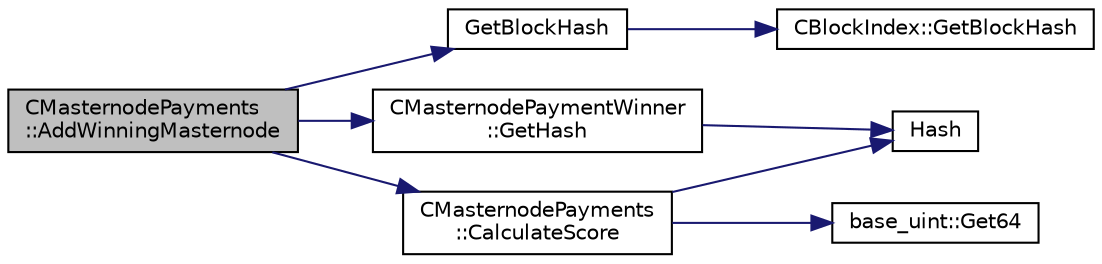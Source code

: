 digraph "CMasternodePayments::AddWinningMasternode"
{
  edge [fontname="Helvetica",fontsize="10",labelfontname="Helvetica",labelfontsize="10"];
  node [fontname="Helvetica",fontsize="10",shape=record];
  rankdir="LR";
  Node300 [label="CMasternodePayments\l::AddWinningMasternode",height=0.2,width=0.4,color="black", fillcolor="grey75", style="filled", fontcolor="black"];
  Node300 -> Node301 [color="midnightblue",fontsize="10",style="solid",fontname="Helvetica"];
  Node301 [label="GetBlockHash",height=0.2,width=0.4,color="black", fillcolor="white", style="filled",URL="$dc/da3/masternode_8cpp.html#a32f5cbabfc2bd53c2f2daedf122a83cb"];
  Node301 -> Node302 [color="midnightblue",fontsize="10",style="solid",fontname="Helvetica"];
  Node302 [label="CBlockIndex::GetBlockHash",height=0.2,width=0.4,color="black", fillcolor="white", style="filled",URL="$d3/dbd/class_c_block_index.html#a98490a2788c65cdd6ae9002b004dd74c"];
  Node300 -> Node303 [color="midnightblue",fontsize="10",style="solid",fontname="Helvetica"];
  Node303 [label="CMasternodePayments\l::CalculateScore",height=0.2,width=0.4,color="black", fillcolor="white", style="filled",URL="$dc/d9a/class_c_masternode_payments.html#aab3b31d98a1900371f350b1bc78b346a"];
  Node303 -> Node304 [color="midnightblue",fontsize="10",style="solid",fontname="Helvetica"];
  Node304 [label="Hash",height=0.2,width=0.4,color="black", fillcolor="white", style="filled",URL="$db/dfb/hash_8h.html#ab3f6c437460137530d86e09c2c102e99"];
  Node303 -> Node305 [color="midnightblue",fontsize="10",style="solid",fontname="Helvetica"];
  Node305 [label="base_uint::Get64",height=0.2,width=0.4,color="black", fillcolor="white", style="filled",URL="$da/df7/classbase__uint.html#aae5336be1799bd2debf74efb1d2cc542"];
  Node300 -> Node306 [color="midnightblue",fontsize="10",style="solid",fontname="Helvetica"];
  Node306 [label="CMasternodePaymentWinner\l::GetHash",height=0.2,width=0.4,color="black", fillcolor="white", style="filled",URL="$d5/d2b/class_c_masternode_payment_winner.html#a0580947e55d3bee159825472ca95ff67"];
  Node306 -> Node304 [color="midnightblue",fontsize="10",style="solid",fontname="Helvetica"];
}
